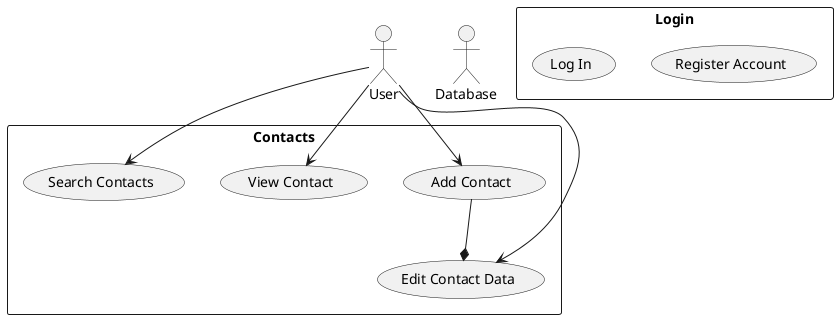 @startuml

:User:
:Database:

Rectangle Login {
    (Register Account)
    (Log In)
}

Rectangle Contacts {
    (Add Contact)
    (View Contact)
    (Edit Contact Data)
    (Search Contacts)
}

(Add Contact) --* (Edit Contact Data)


:User: --> (Add Contact)
:User: --> (View Contact)
:User: --> (Edit Contact Data)
:User: --> (Search Contacts)

@enduml